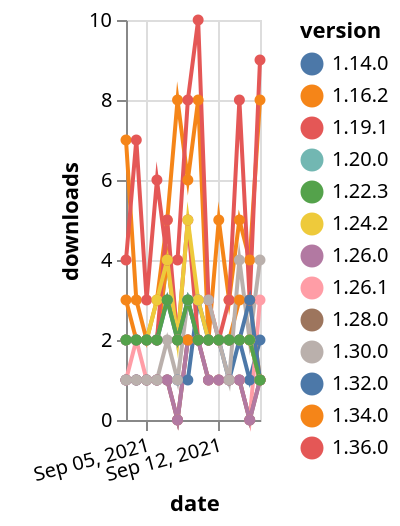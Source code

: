 {"$schema": "https://vega.github.io/schema/vega-lite/v5.json", "description": "A simple bar chart with embedded data.", "data": {"values": [{"date": "2021-09-03", "total": 1112, "delta": 7, "version": "1.34.0"}, {"date": "2021-09-04", "total": 1115, "delta": 3, "version": "1.34.0"}, {"date": "2021-09-05", "total": 1117, "delta": 2, "version": "1.34.0"}, {"date": "2021-09-06", "total": 1120, "delta": 3, "version": "1.34.0"}, {"date": "2021-09-07", "total": 1125, "delta": 5, "version": "1.34.0"}, {"date": "2021-09-08", "total": 1133, "delta": 8, "version": "1.34.0"}, {"date": "2021-09-09", "total": 1139, "delta": 6, "version": "1.34.0"}, {"date": "2021-09-10", "total": 1147, "delta": 8, "version": "1.34.0"}, {"date": "2021-09-11", "total": 1149, "delta": 2, "version": "1.34.0"}, {"date": "2021-09-12", "total": 1154, "delta": 5, "version": "1.34.0"}, {"date": "2021-09-13", "total": 1157, "delta": 3, "version": "1.34.0"}, {"date": "2021-09-14", "total": 1162, "delta": 5, "version": "1.34.0"}, {"date": "2021-09-15", "total": 1166, "delta": 4, "version": "1.34.0"}, {"date": "2021-09-16", "total": 1174, "delta": 8, "version": "1.34.0"}, {"date": "2021-09-03", "total": 558, "delta": 1, "version": "1.32.0"}, {"date": "2021-09-04", "total": 559, "delta": 1, "version": "1.32.0"}, {"date": "2021-09-05", "total": 560, "delta": 1, "version": "1.32.0"}, {"date": "2021-09-06", "total": 561, "delta": 1, "version": "1.32.0"}, {"date": "2021-09-07", "total": 562, "delta": 1, "version": "1.32.0"}, {"date": "2021-09-08", "total": 563, "delta": 1, "version": "1.32.0"}, {"date": "2021-09-09", "total": 564, "delta": 1, "version": "1.32.0"}, {"date": "2021-09-10", "total": 567, "delta": 3, "version": "1.32.0"}, {"date": "2021-09-11", "total": 569, "delta": 2, "version": "1.32.0"}, {"date": "2021-09-12", "total": 571, "delta": 2, "version": "1.32.0"}, {"date": "2021-09-13", "total": 572, "delta": 1, "version": "1.32.0"}, {"date": "2021-09-14", "total": 574, "delta": 2, "version": "1.32.0"}, {"date": "2021-09-15", "total": 575, "delta": 1, "version": "1.32.0"}, {"date": "2021-09-16", "total": 577, "delta": 2, "version": "1.32.0"}, {"date": "2021-09-03", "total": 884, "delta": 1, "version": "1.26.1"}, {"date": "2021-09-04", "total": 886, "delta": 2, "version": "1.26.1"}, {"date": "2021-09-05", "total": 887, "delta": 1, "version": "1.26.1"}, {"date": "2021-09-06", "total": 888, "delta": 1, "version": "1.26.1"}, {"date": "2021-09-07", "total": 889, "delta": 1, "version": "1.26.1"}, {"date": "2021-09-08", "total": 889, "delta": 0, "version": "1.26.1"}, {"date": "2021-09-09", "total": 891, "delta": 2, "version": "1.26.1"}, {"date": "2021-09-10", "total": 893, "delta": 2, "version": "1.26.1"}, {"date": "2021-09-11", "total": 894, "delta": 1, "version": "1.26.1"}, {"date": "2021-09-12", "total": 895, "delta": 1, "version": "1.26.1"}, {"date": "2021-09-13", "total": 896, "delta": 1, "version": "1.26.1"}, {"date": "2021-09-14", "total": 897, "delta": 1, "version": "1.26.1"}, {"date": "2021-09-15", "total": 897, "delta": 0, "version": "1.26.1"}, {"date": "2021-09-16", "total": 900, "delta": 3, "version": "1.26.1"}, {"date": "2021-09-03", "total": 471, "delta": 1, "version": "1.28.0"}, {"date": "2021-09-04", "total": 472, "delta": 1, "version": "1.28.0"}, {"date": "2021-09-05", "total": 473, "delta": 1, "version": "1.28.0"}, {"date": "2021-09-06", "total": 474, "delta": 1, "version": "1.28.0"}, {"date": "2021-09-07", "total": 475, "delta": 1, "version": "1.28.0"}, {"date": "2021-09-08", "total": 475, "delta": 0, "version": "1.28.0"}, {"date": "2021-09-09", "total": 477, "delta": 2, "version": "1.28.0"}, {"date": "2021-09-10", "total": 479, "delta": 2, "version": "1.28.0"}, {"date": "2021-09-11", "total": 480, "delta": 1, "version": "1.28.0"}, {"date": "2021-09-12", "total": 481, "delta": 1, "version": "1.28.0"}, {"date": "2021-09-13", "total": 482, "delta": 1, "version": "1.28.0"}, {"date": "2021-09-14", "total": 483, "delta": 1, "version": "1.28.0"}, {"date": "2021-09-15", "total": 483, "delta": 0, "version": "1.28.0"}, {"date": "2021-09-16", "total": 484, "delta": 1, "version": "1.28.0"}, {"date": "2021-09-03", "total": 675, "delta": 1, "version": "1.26.0"}, {"date": "2021-09-04", "total": 676, "delta": 1, "version": "1.26.0"}, {"date": "2021-09-05", "total": 677, "delta": 1, "version": "1.26.0"}, {"date": "2021-09-06", "total": 678, "delta": 1, "version": "1.26.0"}, {"date": "2021-09-07", "total": 679, "delta": 1, "version": "1.26.0"}, {"date": "2021-09-08", "total": 679, "delta": 0, "version": "1.26.0"}, {"date": "2021-09-09", "total": 681, "delta": 2, "version": "1.26.0"}, {"date": "2021-09-10", "total": 683, "delta": 2, "version": "1.26.0"}, {"date": "2021-09-11", "total": 684, "delta": 1, "version": "1.26.0"}, {"date": "2021-09-12", "total": 685, "delta": 1, "version": "1.26.0"}, {"date": "2021-09-13", "total": 686, "delta": 1, "version": "1.26.0"}, {"date": "2021-09-14", "total": 687, "delta": 1, "version": "1.26.0"}, {"date": "2021-09-15", "total": 687, "delta": 0, "version": "1.26.0"}, {"date": "2021-09-16", "total": 688, "delta": 1, "version": "1.26.0"}, {"date": "2021-09-03", "total": 3202, "delta": 2, "version": "1.20.0"}, {"date": "2021-09-04", "total": 3204, "delta": 2, "version": "1.20.0"}, {"date": "2021-09-05", "total": 3206, "delta": 2, "version": "1.20.0"}, {"date": "2021-09-06", "total": 3208, "delta": 2, "version": "1.20.0"}, {"date": "2021-09-07", "total": 3212, "delta": 4, "version": "1.20.0"}, {"date": "2021-09-08", "total": 3214, "delta": 2, "version": "1.20.0"}, {"date": "2021-09-09", "total": 3217, "delta": 3, "version": "1.20.0"}, {"date": "2021-09-10", "total": 3219, "delta": 2, "version": "1.20.0"}, {"date": "2021-09-11", "total": 3221, "delta": 2, "version": "1.20.0"}, {"date": "2021-09-12", "total": 3223, "delta": 2, "version": "1.20.0"}, {"date": "2021-09-13", "total": 3225, "delta": 2, "version": "1.20.0"}, {"date": "2021-09-14", "total": 3227, "delta": 2, "version": "1.20.0"}, {"date": "2021-09-15", "total": 3229, "delta": 2, "version": "1.20.0"}, {"date": "2021-09-16", "total": 3230, "delta": 1, "version": "1.20.0"}, {"date": "2021-09-03", "total": 440, "delta": 4, "version": "1.36.0"}, {"date": "2021-09-04", "total": 447, "delta": 7, "version": "1.36.0"}, {"date": "2021-09-05", "total": 450, "delta": 3, "version": "1.36.0"}, {"date": "2021-09-06", "total": 456, "delta": 6, "version": "1.36.0"}, {"date": "2021-09-07", "total": 460, "delta": 4, "version": "1.36.0"}, {"date": "2021-09-08", "total": 464, "delta": 4, "version": "1.36.0"}, {"date": "2021-09-09", "total": 472, "delta": 8, "version": "1.36.0"}, {"date": "2021-09-10", "total": 482, "delta": 10, "version": "1.36.0"}, {"date": "2021-09-11", "total": 485, "delta": 3, "version": "1.36.0"}, {"date": "2021-09-12", "total": 487, "delta": 2, "version": "1.36.0"}, {"date": "2021-09-13", "total": 490, "delta": 3, "version": "1.36.0"}, {"date": "2021-09-14", "total": 498, "delta": 8, "version": "1.36.0"}, {"date": "2021-09-15", "total": 501, "delta": 3, "version": "1.36.0"}, {"date": "2021-09-16", "total": 510, "delta": 9, "version": "1.36.0"}, {"date": "2021-09-03", "total": 3290, "delta": 3, "version": "1.16.2"}, {"date": "2021-09-04", "total": 3292, "delta": 2, "version": "1.16.2"}, {"date": "2021-09-05", "total": 3294, "delta": 2, "version": "1.16.2"}, {"date": "2021-09-06", "total": 3296, "delta": 2, "version": "1.16.2"}, {"date": "2021-09-07", "total": 3300, "delta": 4, "version": "1.16.2"}, {"date": "2021-09-08", "total": 3302, "delta": 2, "version": "1.16.2"}, {"date": "2021-09-09", "total": 3304, "delta": 2, "version": "1.16.2"}, {"date": "2021-09-10", "total": 3306, "delta": 2, "version": "1.16.2"}, {"date": "2021-09-11", "total": 3308, "delta": 2, "version": "1.16.2"}, {"date": "2021-09-12", "total": 3310, "delta": 2, "version": "1.16.2"}, {"date": "2021-09-13", "total": 3312, "delta": 2, "version": "1.16.2"}, {"date": "2021-09-14", "total": 3315, "delta": 3, "version": "1.16.2"}, {"date": "2021-09-15", "total": 3318, "delta": 3, "version": "1.16.2"}, {"date": "2021-09-16", "total": 3319, "delta": 1, "version": "1.16.2"}, {"date": "2021-09-03", "total": 1061, "delta": 1, "version": "1.30.0"}, {"date": "2021-09-04", "total": 1062, "delta": 1, "version": "1.30.0"}, {"date": "2021-09-05", "total": 1063, "delta": 1, "version": "1.30.0"}, {"date": "2021-09-06", "total": 1064, "delta": 1, "version": "1.30.0"}, {"date": "2021-09-07", "total": 1066, "delta": 2, "version": "1.30.0"}, {"date": "2021-09-08", "total": 1067, "delta": 1, "version": "1.30.0"}, {"date": "2021-09-09", "total": 1070, "delta": 3, "version": "1.30.0"}, {"date": "2021-09-10", "total": 1073, "delta": 3, "version": "1.30.0"}, {"date": "2021-09-11", "total": 1076, "delta": 3, "version": "1.30.0"}, {"date": "2021-09-12", "total": 1078, "delta": 2, "version": "1.30.0"}, {"date": "2021-09-13", "total": 1079, "delta": 1, "version": "1.30.0"}, {"date": "2021-09-14", "total": 1083, "delta": 4, "version": "1.30.0"}, {"date": "2021-09-15", "total": 1085, "delta": 2, "version": "1.30.0"}, {"date": "2021-09-16", "total": 1089, "delta": 4, "version": "1.30.0"}, {"date": "2021-09-03", "total": 4168, "delta": 2, "version": "1.19.1"}, {"date": "2021-09-04", "total": 4170, "delta": 2, "version": "1.19.1"}, {"date": "2021-09-05", "total": 4172, "delta": 2, "version": "1.19.1"}, {"date": "2021-09-06", "total": 4174, "delta": 2, "version": "1.19.1"}, {"date": "2021-09-07", "total": 4179, "delta": 5, "version": "1.19.1"}, {"date": "2021-09-08", "total": 4181, "delta": 2, "version": "1.19.1"}, {"date": "2021-09-09", "total": 4186, "delta": 5, "version": "1.19.1"}, {"date": "2021-09-10", "total": 4188, "delta": 2, "version": "1.19.1"}, {"date": "2021-09-11", "total": 4190, "delta": 2, "version": "1.19.1"}, {"date": "2021-09-12", "total": 4192, "delta": 2, "version": "1.19.1"}, {"date": "2021-09-13", "total": 4194, "delta": 2, "version": "1.19.1"}, {"date": "2021-09-14", "total": 4196, "delta": 2, "version": "1.19.1"}, {"date": "2021-09-15", "total": 4198, "delta": 2, "version": "1.19.1"}, {"date": "2021-09-16", "total": 4199, "delta": 1, "version": "1.19.1"}, {"date": "2021-09-03", "total": 3113, "delta": 2, "version": "1.24.2"}, {"date": "2021-09-04", "total": 3115, "delta": 2, "version": "1.24.2"}, {"date": "2021-09-05", "total": 3117, "delta": 2, "version": "1.24.2"}, {"date": "2021-09-06", "total": 3120, "delta": 3, "version": "1.24.2"}, {"date": "2021-09-07", "total": 3124, "delta": 4, "version": "1.24.2"}, {"date": "2021-09-08", "total": 3126, "delta": 2, "version": "1.24.2"}, {"date": "2021-09-09", "total": 3131, "delta": 5, "version": "1.24.2"}, {"date": "2021-09-10", "total": 3134, "delta": 3, "version": "1.24.2"}, {"date": "2021-09-11", "total": 3136, "delta": 2, "version": "1.24.2"}, {"date": "2021-09-12", "total": 3138, "delta": 2, "version": "1.24.2"}, {"date": "2021-09-13", "total": 3140, "delta": 2, "version": "1.24.2"}, {"date": "2021-09-14", "total": 3142, "delta": 2, "version": "1.24.2"}, {"date": "2021-09-15", "total": 3144, "delta": 2, "version": "1.24.2"}, {"date": "2021-09-16", "total": 3145, "delta": 1, "version": "1.24.2"}, {"date": "2021-09-03", "total": 2885, "delta": 2, "version": "1.14.0"}, {"date": "2021-09-04", "total": 2887, "delta": 2, "version": "1.14.0"}, {"date": "2021-09-05", "total": 2889, "delta": 2, "version": "1.14.0"}, {"date": "2021-09-06", "total": 2891, "delta": 2, "version": "1.14.0"}, {"date": "2021-09-07", "total": 2894, "delta": 3, "version": "1.14.0"}, {"date": "2021-09-08", "total": 2896, "delta": 2, "version": "1.14.0"}, {"date": "2021-09-09", "total": 2899, "delta": 3, "version": "1.14.0"}, {"date": "2021-09-10", "total": 2901, "delta": 2, "version": "1.14.0"}, {"date": "2021-09-11", "total": 2903, "delta": 2, "version": "1.14.0"}, {"date": "2021-09-12", "total": 2905, "delta": 2, "version": "1.14.0"}, {"date": "2021-09-13", "total": 2907, "delta": 2, "version": "1.14.0"}, {"date": "2021-09-14", "total": 2909, "delta": 2, "version": "1.14.0"}, {"date": "2021-09-15", "total": 2912, "delta": 3, "version": "1.14.0"}, {"date": "2021-09-16", "total": 2913, "delta": 1, "version": "1.14.0"}, {"date": "2021-09-03", "total": 3333, "delta": 2, "version": "1.22.3"}, {"date": "2021-09-04", "total": 3335, "delta": 2, "version": "1.22.3"}, {"date": "2021-09-05", "total": 3337, "delta": 2, "version": "1.22.3"}, {"date": "2021-09-06", "total": 3339, "delta": 2, "version": "1.22.3"}, {"date": "2021-09-07", "total": 3342, "delta": 3, "version": "1.22.3"}, {"date": "2021-09-08", "total": 3344, "delta": 2, "version": "1.22.3"}, {"date": "2021-09-09", "total": 3347, "delta": 3, "version": "1.22.3"}, {"date": "2021-09-10", "total": 3349, "delta": 2, "version": "1.22.3"}, {"date": "2021-09-11", "total": 3351, "delta": 2, "version": "1.22.3"}, {"date": "2021-09-12", "total": 3353, "delta": 2, "version": "1.22.3"}, {"date": "2021-09-13", "total": 3355, "delta": 2, "version": "1.22.3"}, {"date": "2021-09-14", "total": 3357, "delta": 2, "version": "1.22.3"}, {"date": "2021-09-15", "total": 3359, "delta": 2, "version": "1.22.3"}, {"date": "2021-09-16", "total": 3360, "delta": 1, "version": "1.22.3"}]}, "width": "container", "mark": {"type": "line", "point": {"filled": true}}, "encoding": {"x": {"field": "date", "type": "temporal", "timeUnit": "yearmonthdate", "title": "date", "axis": {"labelAngle": -15}}, "y": {"field": "delta", "type": "quantitative", "title": "downloads"}, "color": {"field": "version", "type": "nominal"}, "tooltip": {"field": "delta"}}}